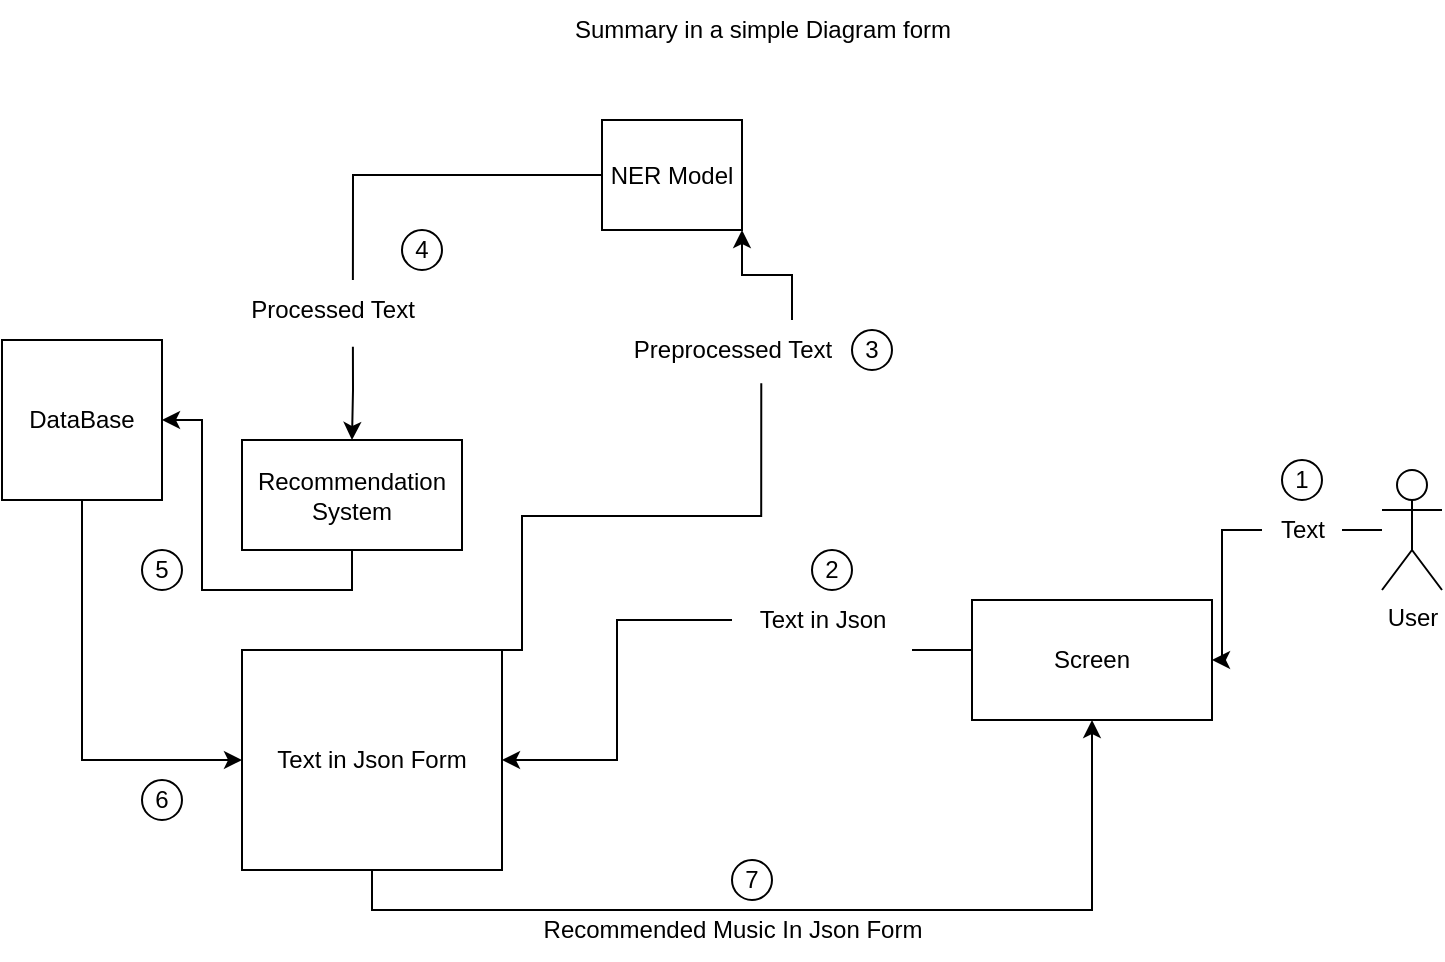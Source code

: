 <mxfile version="20.3.0" type="device"><diagram id="ko2Q1X32HpCNjdrnWJuU" name="Page-1"><mxGraphModel dx="1366" dy="897" grid="1" gridSize="10" guides="1" tooltips="1" connect="1" arrows="1" fold="1" page="1" pageScale="1" pageWidth="850" pageHeight="1100" math="0" shadow="0"><root><mxCell id="0"/><mxCell id="1" parent="0"/><mxCell id="oZJIUDbzkS7v-lskToH6-27" style="edgeStyle=orthogonalEdgeStyle;rounded=0;orthogonalLoop=1;jettySize=auto;html=1;exitX=0.595;exitY=1.111;exitDx=0;exitDy=0;entryX=0.5;entryY=0;entryDx=0;entryDy=0;startArrow=none;exitPerimeter=0;" edge="1" parent="1" source="oZJIUDbzkS7v-lskToH6-30" target="oZJIUDbzkS7v-lskToH6-3"><mxGeometry relative="1" as="geometry"/></mxCell><mxCell id="oZJIUDbzkS7v-lskToH6-1" value="NER Model" style="rounded=0;whiteSpace=wrap;html=1;" vertex="1" parent="1"><mxGeometry x="300" y="230" width="70" height="55" as="geometry"/></mxCell><mxCell id="oZJIUDbzkS7v-lskToH6-2" value="Summary in a simple Diagram form" style="text;html=1;align=center;verticalAlign=middle;resizable=0;points=[];autosize=1;strokeColor=none;fillColor=none;" vertex="1" parent="1"><mxGeometry x="275" y="170" width="210" height="30" as="geometry"/></mxCell><mxCell id="oZJIUDbzkS7v-lskToH6-34" style="edgeStyle=orthogonalEdgeStyle;rounded=0;orthogonalLoop=1;jettySize=auto;html=1;exitX=0.5;exitY=1;exitDx=0;exitDy=0;entryX=1;entryY=0.5;entryDx=0;entryDy=0;" edge="1" parent="1" source="oZJIUDbzkS7v-lskToH6-3" target="oZJIUDbzkS7v-lskToH6-35"><mxGeometry relative="1" as="geometry"><mxPoint x="30" y="445" as="targetPoint"/></mxGeometry></mxCell><mxCell id="oZJIUDbzkS7v-lskToH6-3" value="Recommendation System" style="rounded=0;whiteSpace=wrap;html=1;" vertex="1" parent="1"><mxGeometry x="120" y="390" width="110" height="55" as="geometry"/></mxCell><mxCell id="oZJIUDbzkS7v-lskToH6-4" value="Screen" style="rounded=0;whiteSpace=wrap;html=1;" vertex="1" parent="1"><mxGeometry x="485" y="470" width="120" height="60" as="geometry"/></mxCell><mxCell id="oZJIUDbzkS7v-lskToH6-8" value="" style="edgeStyle=orthogonalEdgeStyle;rounded=0;orthogonalLoop=1;jettySize=auto;html=1;startArrow=none;entryX=1;entryY=0.5;entryDx=0;entryDy=0;" edge="1" parent="1" source="oZJIUDbzkS7v-lskToH6-9" target="oZJIUDbzkS7v-lskToH6-4"><mxGeometry relative="1" as="geometry"><Array as="points"><mxPoint x="610" y="435"/><mxPoint x="610" y="500"/></Array></mxGeometry></mxCell><mxCell id="oZJIUDbzkS7v-lskToH6-7" value="User" style="shape=umlActor;verticalLabelPosition=bottom;verticalAlign=top;html=1;outlineConnect=0;" vertex="1" parent="1"><mxGeometry x="690" y="405" width="30" height="60" as="geometry"/></mxCell><mxCell id="oZJIUDbzkS7v-lskToH6-9" value="Text" style="text;html=1;align=center;verticalAlign=middle;resizable=0;points=[];autosize=1;strokeColor=none;fillColor=none;" vertex="1" parent="1"><mxGeometry x="630" y="425" width="40" height="20" as="geometry"/></mxCell><mxCell id="oZJIUDbzkS7v-lskToH6-10" value="" style="edgeStyle=orthogonalEdgeStyle;rounded=0;orthogonalLoop=1;jettySize=auto;html=1;endArrow=none;" edge="1" parent="1" source="oZJIUDbzkS7v-lskToH6-7" target="oZJIUDbzkS7v-lskToH6-9"><mxGeometry relative="1" as="geometry"><mxPoint x="680.0" y="420" as="sourcePoint"/><mxPoint x="600" y="420" as="targetPoint"/></mxGeometry></mxCell><mxCell id="oZJIUDbzkS7v-lskToH6-39" style="edgeStyle=orthogonalEdgeStyle;rounded=0;orthogonalLoop=1;jettySize=auto;html=1;entryX=1;entryY=0.5;entryDx=0;entryDy=0;" edge="1" parent="1" source="oZJIUDbzkS7v-lskToH6-13" target="oZJIUDbzkS7v-lskToH6-15"><mxGeometry relative="1" as="geometry"/></mxCell><mxCell id="oZJIUDbzkS7v-lskToH6-13" value="Text in Json" style="text;html=1;align=center;verticalAlign=middle;resizable=0;points=[];autosize=1;strokeColor=none;fillColor=none;" vertex="1" parent="1"><mxGeometry x="365" y="465" width="90" height="30" as="geometry"/></mxCell><mxCell id="oZJIUDbzkS7v-lskToH6-14" value="" style="edgeStyle=orthogonalEdgeStyle;rounded=0;orthogonalLoop=1;jettySize=auto;html=1;endArrow=none;" edge="1" parent="1" source="oZJIUDbzkS7v-lskToH6-4" target="oZJIUDbzkS7v-lskToH6-13"><mxGeometry relative="1" as="geometry"><mxPoint x="480" y="435" as="sourcePoint"/><mxPoint x="380" y="435" as="targetPoint"/><Array as="points"><mxPoint x="430" y="470"/></Array></mxGeometry></mxCell><mxCell id="oZJIUDbzkS7v-lskToH6-25" style="edgeStyle=orthogonalEdgeStyle;rounded=0;orthogonalLoop=1;jettySize=auto;html=1;exitX=0.75;exitY=0;exitDx=0;exitDy=0;entryX=1;entryY=1;entryDx=0;entryDy=0;startArrow=none;" edge="1" parent="1" source="oZJIUDbzkS7v-lskToH6-32" target="oZJIUDbzkS7v-lskToH6-1"><mxGeometry relative="1" as="geometry"/></mxCell><mxCell id="oZJIUDbzkS7v-lskToH6-37" style="edgeStyle=orthogonalEdgeStyle;rounded=0;orthogonalLoop=1;jettySize=auto;html=1;exitX=0.5;exitY=1;exitDx=0;exitDy=0;entryX=0.5;entryY=1;entryDx=0;entryDy=0;" edge="1" parent="1" source="oZJIUDbzkS7v-lskToH6-15" target="oZJIUDbzkS7v-lskToH6-4"><mxGeometry relative="1" as="geometry"/></mxCell><mxCell id="oZJIUDbzkS7v-lskToH6-15" value="Text in Json Form" style="rounded=0;whiteSpace=wrap;html=1;" vertex="1" parent="1"><mxGeometry x="120" y="495" width="130" height="110" as="geometry"/></mxCell><mxCell id="oZJIUDbzkS7v-lskToH6-30" value="Processed Text" style="text;html=1;align=center;verticalAlign=middle;resizable=0;points=[];autosize=1;strokeColor=none;fillColor=none;" vertex="1" parent="1"><mxGeometry x="110" y="310" width="110" height="30" as="geometry"/></mxCell><mxCell id="oZJIUDbzkS7v-lskToH6-31" value="" style="edgeStyle=orthogonalEdgeStyle;rounded=0;orthogonalLoop=1;jettySize=auto;html=1;exitX=0;exitY=0.5;exitDx=0;exitDy=0;entryX=0.595;entryY=0;entryDx=0;entryDy=0;entryPerimeter=0;endArrow=none;" edge="1" parent="1" source="oZJIUDbzkS7v-lskToH6-1" target="oZJIUDbzkS7v-lskToH6-30"><mxGeometry relative="1" as="geometry"><mxPoint x="297.5" y="390" as="sourcePoint"/><mxPoint x="277.19" y="465" as="targetPoint"/></mxGeometry></mxCell><mxCell id="oZJIUDbzkS7v-lskToH6-32" value="Preprocessed Text" style="text;html=1;align=center;verticalAlign=middle;resizable=0;points=[];autosize=1;strokeColor=none;fillColor=none;" vertex="1" parent="1"><mxGeometry x="305" y="330" width="120" height="30" as="geometry"/></mxCell><mxCell id="oZJIUDbzkS7v-lskToH6-33" value="" style="edgeStyle=orthogonalEdgeStyle;rounded=0;orthogonalLoop=1;jettySize=auto;html=1;exitX=0.75;exitY=0;exitDx=0;exitDy=0;entryX=0.622;entryY=1.056;entryDx=0;entryDy=0;endArrow=none;entryPerimeter=0;" edge="1" parent="1" source="oZJIUDbzkS7v-lskToH6-15" target="oZJIUDbzkS7v-lskToH6-32"><mxGeometry relative="1" as="geometry"><mxPoint x="327.5" y="465" as="sourcePoint"/><mxPoint x="370" y="285" as="targetPoint"/><Array as="points"><mxPoint x="260" y="495"/><mxPoint x="260" y="428"/><mxPoint x="380" y="428"/></Array></mxGeometry></mxCell><mxCell id="oZJIUDbzkS7v-lskToH6-36" style="edgeStyle=orthogonalEdgeStyle;rounded=0;orthogonalLoop=1;jettySize=auto;html=1;exitX=0.5;exitY=1;exitDx=0;exitDy=0;entryX=0;entryY=0.5;entryDx=0;entryDy=0;" edge="1" parent="1" source="oZJIUDbzkS7v-lskToH6-35" target="oZJIUDbzkS7v-lskToH6-15"><mxGeometry relative="1" as="geometry"/></mxCell><mxCell id="oZJIUDbzkS7v-lskToH6-35" value="DataBase" style="whiteSpace=wrap;html=1;aspect=fixed;" vertex="1" parent="1"><mxGeometry y="340" width="80" height="80" as="geometry"/></mxCell><mxCell id="oZJIUDbzkS7v-lskToH6-38" value="Recommended Music In Json Form" style="text;html=1;align=center;verticalAlign=middle;resizable=0;points=[];autosize=1;strokeColor=none;fillColor=none;" vertex="1" parent="1"><mxGeometry x="260" y="620" width="210" height="30" as="geometry"/></mxCell><mxCell id="oZJIUDbzkS7v-lskToH6-40" value="1" style="ellipse;whiteSpace=wrap;html=1;aspect=fixed;" vertex="1" parent="1"><mxGeometry x="640" y="400" width="20" height="20" as="geometry"/></mxCell><mxCell id="oZJIUDbzkS7v-lskToH6-41" value="2" style="ellipse;whiteSpace=wrap;html=1;aspect=fixed;" vertex="1" parent="1"><mxGeometry x="405" y="445" width="20" height="20" as="geometry"/></mxCell><mxCell id="oZJIUDbzkS7v-lskToH6-42" value="3" style="ellipse;whiteSpace=wrap;html=1;aspect=fixed;" vertex="1" parent="1"><mxGeometry x="425" y="335" width="20" height="20" as="geometry"/></mxCell><mxCell id="oZJIUDbzkS7v-lskToH6-43" value="4" style="ellipse;whiteSpace=wrap;html=1;aspect=fixed;" vertex="1" parent="1"><mxGeometry x="200" y="285" width="20" height="20" as="geometry"/></mxCell><mxCell id="oZJIUDbzkS7v-lskToH6-44" value="5" style="ellipse;whiteSpace=wrap;html=1;aspect=fixed;" vertex="1" parent="1"><mxGeometry x="70" y="445" width="20" height="20" as="geometry"/></mxCell><mxCell id="oZJIUDbzkS7v-lskToH6-45" value="6" style="ellipse;whiteSpace=wrap;html=1;aspect=fixed;" vertex="1" parent="1"><mxGeometry x="70" y="560" width="20" height="20" as="geometry"/></mxCell><mxCell id="oZJIUDbzkS7v-lskToH6-46" value="7" style="ellipse;whiteSpace=wrap;html=1;aspect=fixed;" vertex="1" parent="1"><mxGeometry x="365" y="600" width="20" height="20" as="geometry"/></mxCell></root></mxGraphModel></diagram></mxfile>